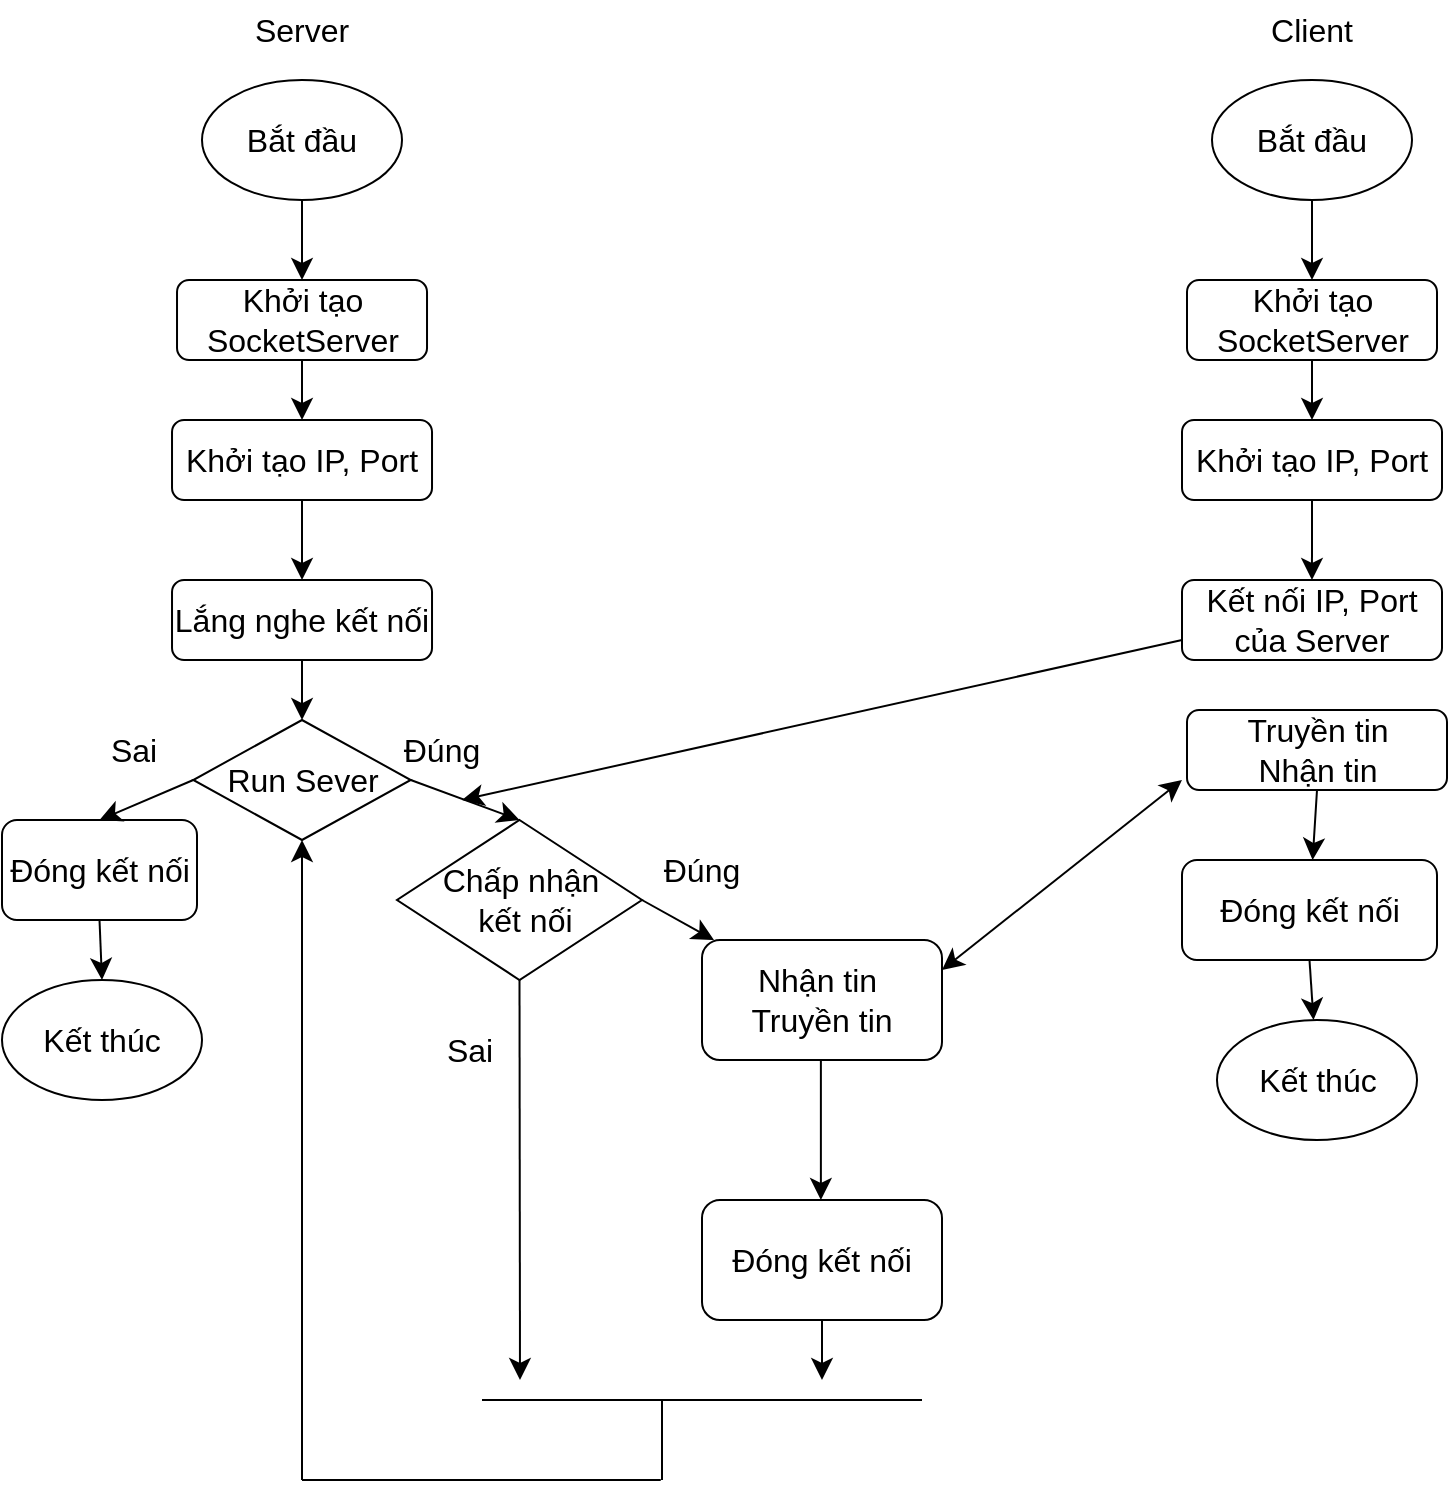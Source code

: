 <mxfile version="22.0.0" type="device">
  <diagram id="C5RBs43oDa-KdzZeNtuy" name="Page-1">
    <mxGraphModel dx="881" dy="752" grid="1" gridSize="10" guides="1" tooltips="1" connect="1" arrows="1" fold="1" page="1" pageScale="1" pageWidth="827" pageHeight="1169" math="0" shadow="0">
      <root>
        <mxCell id="WIyWlLk6GJQsqaUBKTNV-0" />
        <mxCell id="WIyWlLk6GJQsqaUBKTNV-1" parent="WIyWlLk6GJQsqaUBKTNV-0" />
        <mxCell id="beq4gxMAeXaAhmUKzLRL-0" value="Bắt đầu" style="ellipse;whiteSpace=wrap;html=1;fontSize=16;" vertex="1" parent="WIyWlLk6GJQsqaUBKTNV-1">
          <mxGeometry x="140" y="80" width="100" height="60" as="geometry" />
        </mxCell>
        <mxCell id="beq4gxMAeXaAhmUKzLRL-3" value="Khởi tạo IP, Port" style="whiteSpace=wrap;html=1;rounded=1;glass=0;strokeWidth=1;shadow=0;fontSize=16;" vertex="1" parent="WIyWlLk6GJQsqaUBKTNV-1">
          <mxGeometry x="125.01" y="250" width="130" height="40" as="geometry" />
        </mxCell>
        <mxCell id="beq4gxMAeXaAhmUKzLRL-5" value="Khởi tạo SocketServer" style="rounded=1;whiteSpace=wrap;html=1;fontSize=16;" vertex="1" parent="WIyWlLk6GJQsqaUBKTNV-1">
          <mxGeometry x="127.51" y="180" width="125" height="40" as="geometry" />
        </mxCell>
        <mxCell id="beq4gxMAeXaAhmUKzLRL-8" value="Lắng nghe kết nối" style="whiteSpace=wrap;html=1;rounded=1;glass=0;strokeWidth=1;shadow=0;fontSize=16;" vertex="1" parent="WIyWlLk6GJQsqaUBKTNV-1">
          <mxGeometry x="125.01" y="330" width="130" height="40" as="geometry" />
        </mxCell>
        <mxCell id="beq4gxMAeXaAhmUKzLRL-9" value="Run Sever" style="rhombus;whiteSpace=wrap;html=1;fontSize=16;" vertex="1" parent="WIyWlLk6GJQsqaUBKTNV-1">
          <mxGeometry x="135.63" y="400" width="108.75" height="60" as="geometry" />
        </mxCell>
        <mxCell id="beq4gxMAeXaAhmUKzLRL-10" value="Đóng kết nối" style="rounded=1;whiteSpace=wrap;html=1;fontSize=16;" vertex="1" parent="WIyWlLk6GJQsqaUBKTNV-1">
          <mxGeometry x="40" y="450" width="97.5" height="50" as="geometry" />
        </mxCell>
        <mxCell id="beq4gxMAeXaAhmUKzLRL-11" value="Kết thúc" style="ellipse;whiteSpace=wrap;html=1;fontSize=16;" vertex="1" parent="WIyWlLk6GJQsqaUBKTNV-1">
          <mxGeometry x="40" y="530" width="100" height="60" as="geometry" />
        </mxCell>
        <mxCell id="beq4gxMAeXaAhmUKzLRL-12" value="Chấp nhận&lt;br&gt;&amp;nbsp;kết nối" style="rhombus;whiteSpace=wrap;html=1;fontSize=16;" vertex="1" parent="WIyWlLk6GJQsqaUBKTNV-1">
          <mxGeometry x="237.5" y="450" width="122.5" height="80" as="geometry" />
        </mxCell>
        <mxCell id="beq4gxMAeXaAhmUKzLRL-13" value="Nhận tin&amp;nbsp;&lt;br&gt;Truyền tin" style="rounded=1;whiteSpace=wrap;html=1;fontSize=16;" vertex="1" parent="WIyWlLk6GJQsqaUBKTNV-1">
          <mxGeometry x="390" y="510" width="120" height="60" as="geometry" />
        </mxCell>
        <mxCell id="beq4gxMAeXaAhmUKzLRL-14" value="Đóng kết nối" style="rounded=1;whiteSpace=wrap;html=1;fontSize=16;" vertex="1" parent="WIyWlLk6GJQsqaUBKTNV-1">
          <mxGeometry x="390" y="640" width="120" height="60" as="geometry" />
        </mxCell>
        <mxCell id="beq4gxMAeXaAhmUKzLRL-16" value="Bắt đầu" style="ellipse;whiteSpace=wrap;html=1;fontSize=16;" vertex="1" parent="WIyWlLk6GJQsqaUBKTNV-1">
          <mxGeometry x="645" y="80" width="100" height="60" as="geometry" />
        </mxCell>
        <mxCell id="beq4gxMAeXaAhmUKzLRL-17" value="" style="endArrow=classic;html=1;rounded=0;fontSize=12;startSize=8;endSize=8;curved=1;exitX=0.5;exitY=1;exitDx=0;exitDy=0;" edge="1" parent="WIyWlLk6GJQsqaUBKTNV-1" source="beq4gxMAeXaAhmUKzLRL-0" target="beq4gxMAeXaAhmUKzLRL-5">
          <mxGeometry width="50" height="50" relative="1" as="geometry">
            <mxPoint x="430" y="460" as="sourcePoint" />
            <mxPoint x="480" y="410" as="targetPoint" />
          </mxGeometry>
        </mxCell>
        <mxCell id="beq4gxMAeXaAhmUKzLRL-18" value="" style="endArrow=classic;html=1;rounded=0;fontSize=12;startSize=8;endSize=8;curved=1;exitX=0.5;exitY=1;exitDx=0;exitDy=0;entryX=0.5;entryY=0;entryDx=0;entryDy=0;" edge="1" parent="WIyWlLk6GJQsqaUBKTNV-1" source="beq4gxMAeXaAhmUKzLRL-5" target="beq4gxMAeXaAhmUKzLRL-3">
          <mxGeometry width="50" height="50" relative="1" as="geometry">
            <mxPoint x="430" y="460" as="sourcePoint" />
            <mxPoint x="480" y="410" as="targetPoint" />
          </mxGeometry>
        </mxCell>
        <mxCell id="beq4gxMAeXaAhmUKzLRL-21" value="" style="endArrow=classic;html=1;rounded=0;fontSize=12;startSize=8;endSize=8;curved=1;exitX=0.5;exitY=1;exitDx=0;exitDy=0;entryX=0.5;entryY=0;entryDx=0;entryDy=0;" edge="1" parent="WIyWlLk6GJQsqaUBKTNV-1" source="beq4gxMAeXaAhmUKzLRL-3" target="beq4gxMAeXaAhmUKzLRL-8">
          <mxGeometry width="50" height="50" relative="1" as="geometry">
            <mxPoint x="430" y="460" as="sourcePoint" />
            <mxPoint x="480" y="410" as="targetPoint" />
          </mxGeometry>
        </mxCell>
        <mxCell id="beq4gxMAeXaAhmUKzLRL-22" value="" style="endArrow=classic;html=1;rounded=0;fontSize=12;startSize=8;endSize=8;curved=1;exitX=0.5;exitY=1;exitDx=0;exitDy=0;" edge="1" parent="WIyWlLk6GJQsqaUBKTNV-1" source="beq4gxMAeXaAhmUKzLRL-8" target="beq4gxMAeXaAhmUKzLRL-9">
          <mxGeometry width="50" height="50" relative="1" as="geometry">
            <mxPoint x="410" y="460" as="sourcePoint" />
            <mxPoint x="460" y="410" as="targetPoint" />
          </mxGeometry>
        </mxCell>
        <mxCell id="beq4gxMAeXaAhmUKzLRL-24" value="" style="endArrow=classic;html=1;rounded=0;fontSize=12;startSize=8;endSize=8;curved=1;exitX=0;exitY=0.5;exitDx=0;exitDy=0;entryX=0.5;entryY=0;entryDx=0;entryDy=0;" edge="1" parent="WIyWlLk6GJQsqaUBKTNV-1" source="beq4gxMAeXaAhmUKzLRL-9" target="beq4gxMAeXaAhmUKzLRL-10">
          <mxGeometry width="50" height="50" relative="1" as="geometry">
            <mxPoint x="150" y="530" as="sourcePoint" />
            <mxPoint x="200" y="480" as="targetPoint" />
          </mxGeometry>
        </mxCell>
        <mxCell id="beq4gxMAeXaAhmUKzLRL-25" value="Sai" style="text;html=1;strokeColor=none;fillColor=none;align=center;verticalAlign=middle;whiteSpace=wrap;rounded=0;fontSize=16;" vertex="1" parent="WIyWlLk6GJQsqaUBKTNV-1">
          <mxGeometry x="75.63" y="400" width="60" height="30" as="geometry" />
        </mxCell>
        <mxCell id="beq4gxMAeXaAhmUKzLRL-26" value="" style="endArrow=classic;html=1;rounded=0;fontSize=12;startSize=8;endSize=8;curved=1;exitX=1;exitY=0.5;exitDx=0;exitDy=0;entryX=0.5;entryY=0;entryDx=0;entryDy=0;" edge="1" parent="WIyWlLk6GJQsqaUBKTNV-1" source="beq4gxMAeXaAhmUKzLRL-9" target="beq4gxMAeXaAhmUKzLRL-12">
          <mxGeometry width="50" height="50" relative="1" as="geometry">
            <mxPoint x="320" y="490" as="sourcePoint" />
            <mxPoint x="370" y="440" as="targetPoint" />
          </mxGeometry>
        </mxCell>
        <mxCell id="beq4gxMAeXaAhmUKzLRL-27" value="Đúng" style="text;html=1;strokeColor=none;fillColor=none;align=center;verticalAlign=middle;whiteSpace=wrap;rounded=0;fontSize=16;" vertex="1" parent="WIyWlLk6GJQsqaUBKTNV-1">
          <mxGeometry x="230" y="400" width="60" height="30" as="geometry" />
        </mxCell>
        <mxCell id="beq4gxMAeXaAhmUKzLRL-28" value="" style="endArrow=classic;html=1;rounded=0;fontSize=12;startSize=8;endSize=8;curved=1;exitX=0.5;exitY=1;exitDx=0;exitDy=0;entryX=0.5;entryY=0;entryDx=0;entryDy=0;" edge="1" parent="WIyWlLk6GJQsqaUBKTNV-1" source="beq4gxMAeXaAhmUKzLRL-10" target="beq4gxMAeXaAhmUKzLRL-11">
          <mxGeometry width="50" height="50" relative="1" as="geometry">
            <mxPoint x="320" y="490" as="sourcePoint" />
            <mxPoint x="370" y="440" as="targetPoint" />
          </mxGeometry>
        </mxCell>
        <mxCell id="beq4gxMAeXaAhmUKzLRL-29" value="" style="endArrow=classic;html=1;rounded=0;fontSize=12;startSize=8;endSize=8;curved=1;exitX=0;exitY=1;exitDx=0;exitDy=0;" edge="1" parent="WIyWlLk6GJQsqaUBKTNV-1" source="beq4gxMAeXaAhmUKzLRL-31" target="beq4gxMAeXaAhmUKzLRL-13">
          <mxGeometry width="50" height="50" relative="1" as="geometry">
            <mxPoint x="390" y="490" as="sourcePoint" />
            <mxPoint x="440" y="440" as="targetPoint" />
          </mxGeometry>
        </mxCell>
        <mxCell id="beq4gxMAeXaAhmUKzLRL-31" value="Đúng" style="text;html=1;strokeColor=none;fillColor=none;align=center;verticalAlign=middle;whiteSpace=wrap;rounded=0;fontSize=16;" vertex="1" parent="WIyWlLk6GJQsqaUBKTNV-1">
          <mxGeometry x="360" y="460" width="60" height="30" as="geometry" />
        </mxCell>
        <mxCell id="beq4gxMAeXaAhmUKzLRL-35" value="" style="endArrow=none;html=1;rounded=0;fontSize=12;startSize=8;endSize=8;curved=1;" edge="1" parent="WIyWlLk6GJQsqaUBKTNV-1">
          <mxGeometry width="50" height="50" relative="1" as="geometry">
            <mxPoint x="500" y="740" as="sourcePoint" />
            <mxPoint x="280" y="740" as="targetPoint" />
          </mxGeometry>
        </mxCell>
        <mxCell id="beq4gxMAeXaAhmUKzLRL-37" value="" style="endArrow=classic;html=1;rounded=0;fontSize=12;startSize=8;endSize=8;curved=1;entryX=0.5;entryY=0;entryDx=0;entryDy=0;" edge="1" parent="WIyWlLk6GJQsqaUBKTNV-1">
          <mxGeometry width="50" height="50" relative="1" as="geometry">
            <mxPoint x="449.44" y="570" as="sourcePoint" />
            <mxPoint x="449.44" y="640" as="targetPoint" />
          </mxGeometry>
        </mxCell>
        <mxCell id="beq4gxMAeXaAhmUKzLRL-38" value="" style="endArrow=classic;html=1;rounded=0;fontSize=12;startSize=8;endSize=8;curved=1;exitX=0.5;exitY=1;exitDx=0;exitDy=0;" edge="1" parent="WIyWlLk6GJQsqaUBKTNV-1" source="beq4gxMAeXaAhmUKzLRL-12">
          <mxGeometry width="50" height="50" relative="1" as="geometry">
            <mxPoint x="280" y="550" as="sourcePoint" />
            <mxPoint x="299" y="730" as="targetPoint" />
            <Array as="points" />
          </mxGeometry>
        </mxCell>
        <mxCell id="beq4gxMAeXaAhmUKzLRL-39" value="Sai" style="text;html=1;strokeColor=none;fillColor=none;align=center;verticalAlign=middle;whiteSpace=wrap;rounded=0;fontSize=16;" vertex="1" parent="WIyWlLk6GJQsqaUBKTNV-1">
          <mxGeometry x="244.38" y="550" width="60" height="30" as="geometry" />
        </mxCell>
        <mxCell id="beq4gxMAeXaAhmUKzLRL-40" value="" style="endArrow=none;html=1;rounded=0;fontSize=12;startSize=8;endSize=8;curved=1;" edge="1" parent="WIyWlLk6GJQsqaUBKTNV-1">
          <mxGeometry width="50" height="50" relative="1" as="geometry">
            <mxPoint x="190" y="780" as="sourcePoint" />
            <mxPoint x="369.38" y="780" as="targetPoint" />
          </mxGeometry>
        </mxCell>
        <mxCell id="beq4gxMAeXaAhmUKzLRL-41" value="" style="endArrow=classic;html=1;rounded=0;fontSize=12;startSize=8;endSize=8;curved=1;" edge="1" parent="WIyWlLk6GJQsqaUBKTNV-1">
          <mxGeometry width="50" height="50" relative="1" as="geometry">
            <mxPoint x="190" y="780" as="sourcePoint" />
            <mxPoint x="190" y="460" as="targetPoint" />
          </mxGeometry>
        </mxCell>
        <mxCell id="beq4gxMAeXaAhmUKzLRL-42" value="Khởi tạo IP, Port" style="whiteSpace=wrap;html=1;rounded=1;glass=0;strokeWidth=1;shadow=0;fontSize=16;" vertex="1" parent="WIyWlLk6GJQsqaUBKTNV-1">
          <mxGeometry x="630" y="250" width="130" height="40" as="geometry" />
        </mxCell>
        <mxCell id="beq4gxMAeXaAhmUKzLRL-43" value="Khởi tạo SocketServer" style="rounded=1;whiteSpace=wrap;html=1;fontSize=16;" vertex="1" parent="WIyWlLk6GJQsqaUBKTNV-1">
          <mxGeometry x="632.5" y="180" width="125" height="40" as="geometry" />
        </mxCell>
        <mxCell id="beq4gxMAeXaAhmUKzLRL-44" value="" style="endArrow=classic;html=1;rounded=0;fontSize=12;startSize=8;endSize=8;curved=1;exitX=0.5;exitY=1;exitDx=0;exitDy=0;entryX=0.5;entryY=0;entryDx=0;entryDy=0;" edge="1" parent="WIyWlLk6GJQsqaUBKTNV-1" source="beq4gxMAeXaAhmUKzLRL-43" target="beq4gxMAeXaAhmUKzLRL-42">
          <mxGeometry width="50" height="50" relative="1" as="geometry">
            <mxPoint x="934.99" y="460" as="sourcePoint" />
            <mxPoint x="984.99" y="410" as="targetPoint" />
          </mxGeometry>
        </mxCell>
        <mxCell id="beq4gxMAeXaAhmUKzLRL-45" value="" style="endArrow=classic;html=1;rounded=0;fontSize=12;startSize=8;endSize=8;curved=1;exitX=0.5;exitY=1;exitDx=0;exitDy=0;entryX=0.5;entryY=0;entryDx=0;entryDy=0;" edge="1" parent="WIyWlLk6GJQsqaUBKTNV-1" source="beq4gxMAeXaAhmUKzLRL-42">
          <mxGeometry width="50" height="50" relative="1" as="geometry">
            <mxPoint x="934.99" y="460" as="sourcePoint" />
            <mxPoint x="694.99" y="330" as="targetPoint" />
          </mxGeometry>
        </mxCell>
        <mxCell id="beq4gxMAeXaAhmUKzLRL-46" value="" style="endArrow=classic;html=1;rounded=0;fontSize=12;startSize=8;endSize=8;curved=1;exitX=0.5;exitY=1;exitDx=0;exitDy=0;" edge="1" parent="WIyWlLk6GJQsqaUBKTNV-1" source="beq4gxMAeXaAhmUKzLRL-16" target="beq4gxMAeXaAhmUKzLRL-43">
          <mxGeometry width="50" height="50" relative="1" as="geometry">
            <mxPoint x="500" y="400" as="sourcePoint" />
            <mxPoint x="550" y="350" as="targetPoint" />
          </mxGeometry>
        </mxCell>
        <mxCell id="beq4gxMAeXaAhmUKzLRL-48" value="Kết nối IP, Port&lt;br&gt;của Server" style="whiteSpace=wrap;html=1;rounded=1;glass=0;strokeWidth=1;shadow=0;fontSize=16;" vertex="1" parent="WIyWlLk6GJQsqaUBKTNV-1">
          <mxGeometry x="630" y="330" width="130" height="40" as="geometry" />
        </mxCell>
        <mxCell id="beq4gxMAeXaAhmUKzLRL-49" value="" style="endArrow=classic;html=1;rounded=0;fontSize=12;startSize=8;endSize=8;curved=1;exitX=0;exitY=0.75;exitDx=0;exitDy=0;" edge="1" parent="WIyWlLk6GJQsqaUBKTNV-1" source="beq4gxMAeXaAhmUKzLRL-48">
          <mxGeometry width="50" height="50" relative="1" as="geometry">
            <mxPoint x="420" y="340" as="sourcePoint" />
            <mxPoint x="270" y="440" as="targetPoint" />
          </mxGeometry>
        </mxCell>
        <mxCell id="beq4gxMAeXaAhmUKzLRL-50" value="Truyền tin&lt;br&gt;Nhận tin" style="whiteSpace=wrap;html=1;rounded=1;glass=0;strokeWidth=1;shadow=0;fontSize=16;" vertex="1" parent="WIyWlLk6GJQsqaUBKTNV-1">
          <mxGeometry x="632.5" y="395" width="130" height="40" as="geometry" />
        </mxCell>
        <mxCell id="beq4gxMAeXaAhmUKzLRL-51" value="Đóng kết nối" style="rounded=1;whiteSpace=wrap;html=1;fontSize=16;" vertex="1" parent="WIyWlLk6GJQsqaUBKTNV-1">
          <mxGeometry x="630" y="470" width="127.5" height="50" as="geometry" />
        </mxCell>
        <mxCell id="beq4gxMAeXaAhmUKzLRL-52" value="Kết thúc" style="ellipse;whiteSpace=wrap;html=1;fontSize=16;" vertex="1" parent="WIyWlLk6GJQsqaUBKTNV-1">
          <mxGeometry x="647.5" y="550" width="100" height="60" as="geometry" />
        </mxCell>
        <mxCell id="beq4gxMAeXaAhmUKzLRL-53" value="" style="endArrow=classic;html=1;rounded=0;fontSize=12;startSize=8;endSize=8;curved=1;exitX=0.5;exitY=1;exitDx=0;exitDy=0;" edge="1" parent="WIyWlLk6GJQsqaUBKTNV-1" source="beq4gxMAeXaAhmUKzLRL-50" target="beq4gxMAeXaAhmUKzLRL-51">
          <mxGeometry width="50" height="50" relative="1" as="geometry">
            <mxPoint x="480" y="540" as="sourcePoint" />
            <mxPoint x="530" y="490" as="targetPoint" />
          </mxGeometry>
        </mxCell>
        <mxCell id="beq4gxMAeXaAhmUKzLRL-54" value="" style="endArrow=classic;html=1;rounded=0;fontSize=12;startSize=8;endSize=8;curved=1;exitX=0.5;exitY=1;exitDx=0;exitDy=0;" edge="1" parent="WIyWlLk6GJQsqaUBKTNV-1" source="beq4gxMAeXaAhmUKzLRL-51" target="beq4gxMAeXaAhmUKzLRL-52">
          <mxGeometry width="50" height="50" relative="1" as="geometry">
            <mxPoint x="480" y="540" as="sourcePoint" />
            <mxPoint x="530" y="490" as="targetPoint" />
          </mxGeometry>
        </mxCell>
        <mxCell id="beq4gxMAeXaAhmUKzLRL-55" value="Server" style="text;html=1;strokeColor=none;fillColor=none;align=center;verticalAlign=middle;whiteSpace=wrap;rounded=0;fontSize=16;" vertex="1" parent="WIyWlLk6GJQsqaUBKTNV-1">
          <mxGeometry x="160" y="40" width="60" height="30" as="geometry" />
        </mxCell>
        <mxCell id="beq4gxMAeXaAhmUKzLRL-56" value="Client" style="text;html=1;strokeColor=none;fillColor=none;align=center;verticalAlign=middle;whiteSpace=wrap;rounded=0;fontSize=16;" vertex="1" parent="WIyWlLk6GJQsqaUBKTNV-1">
          <mxGeometry x="665" y="40" width="60" height="30" as="geometry" />
        </mxCell>
        <mxCell id="beq4gxMAeXaAhmUKzLRL-57" value="" style="endArrow=classic;html=1;rounded=0;fontSize=12;startSize=8;endSize=8;curved=1;" edge="1" parent="WIyWlLk6GJQsqaUBKTNV-1">
          <mxGeometry width="50" height="50" relative="1" as="geometry">
            <mxPoint x="450" y="700" as="sourcePoint" />
            <mxPoint x="450" y="730" as="targetPoint" />
          </mxGeometry>
        </mxCell>
        <mxCell id="beq4gxMAeXaAhmUKzLRL-58" value="" style="endArrow=none;html=1;rounded=0;fontSize=12;startSize=8;endSize=8;curved=1;" edge="1" parent="WIyWlLk6GJQsqaUBKTNV-1">
          <mxGeometry width="50" height="50" relative="1" as="geometry">
            <mxPoint x="370" y="780" as="sourcePoint" />
            <mxPoint x="370" y="740" as="targetPoint" />
          </mxGeometry>
        </mxCell>
        <mxCell id="beq4gxMAeXaAhmUKzLRL-59" value="" style="endArrow=classic;startArrow=classic;html=1;rounded=0;fontSize=12;startSize=8;endSize=8;curved=1;exitX=1;exitY=0.25;exitDx=0;exitDy=0;" edge="1" parent="WIyWlLk6GJQsqaUBKTNV-1" source="beq4gxMAeXaAhmUKzLRL-13">
          <mxGeometry width="50" height="50" relative="1" as="geometry">
            <mxPoint x="580" y="480" as="sourcePoint" />
            <mxPoint x="630" y="430" as="targetPoint" />
          </mxGeometry>
        </mxCell>
      </root>
    </mxGraphModel>
  </diagram>
</mxfile>

